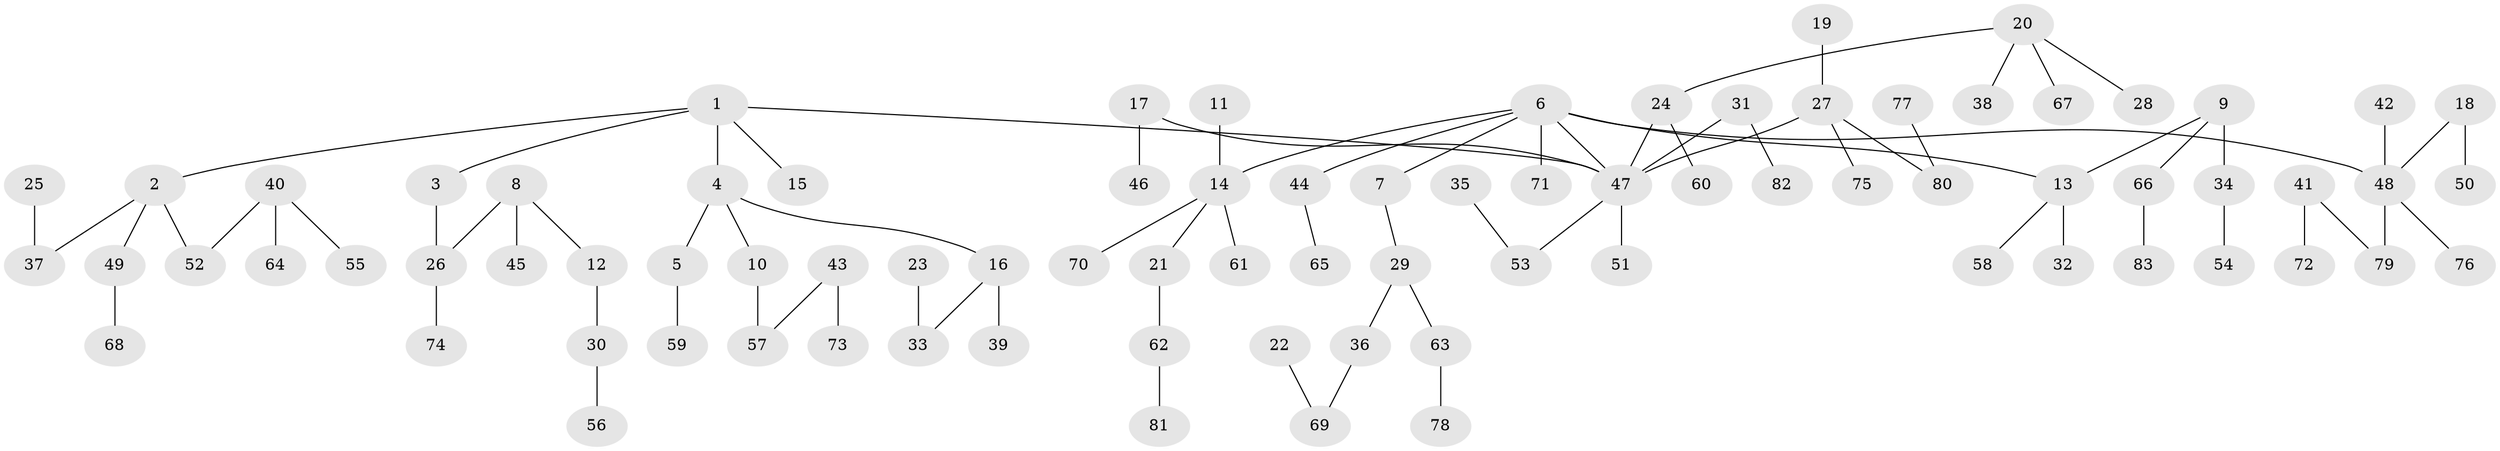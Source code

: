 // original degree distribution, {5: 0.021739130434782608, 4: 0.057971014492753624, 9: 0.007246376811594203, 2: 0.2463768115942029, 7: 0.007246376811594203, 3: 0.15217391304347827, 6: 0.014492753623188406, 1: 0.4927536231884058}
// Generated by graph-tools (version 1.1) at 2025/37/03/04/25 23:37:16]
// undirected, 83 vertices, 82 edges
graph export_dot {
  node [color=gray90,style=filled];
  1;
  2;
  3;
  4;
  5;
  6;
  7;
  8;
  9;
  10;
  11;
  12;
  13;
  14;
  15;
  16;
  17;
  18;
  19;
  20;
  21;
  22;
  23;
  24;
  25;
  26;
  27;
  28;
  29;
  30;
  31;
  32;
  33;
  34;
  35;
  36;
  37;
  38;
  39;
  40;
  41;
  42;
  43;
  44;
  45;
  46;
  47;
  48;
  49;
  50;
  51;
  52;
  53;
  54;
  55;
  56;
  57;
  58;
  59;
  60;
  61;
  62;
  63;
  64;
  65;
  66;
  67;
  68;
  69;
  70;
  71;
  72;
  73;
  74;
  75;
  76;
  77;
  78;
  79;
  80;
  81;
  82;
  83;
  1 -- 2 [weight=1.0];
  1 -- 3 [weight=1.0];
  1 -- 4 [weight=1.0];
  1 -- 15 [weight=1.0];
  1 -- 47 [weight=1.0];
  2 -- 37 [weight=1.0];
  2 -- 49 [weight=1.0];
  2 -- 52 [weight=1.0];
  3 -- 26 [weight=1.0];
  4 -- 5 [weight=1.0];
  4 -- 10 [weight=1.0];
  4 -- 16 [weight=1.0];
  5 -- 59 [weight=1.0];
  6 -- 7 [weight=1.0];
  6 -- 13 [weight=1.0];
  6 -- 14 [weight=1.0];
  6 -- 44 [weight=1.0];
  6 -- 47 [weight=1.0];
  6 -- 48 [weight=1.0];
  6 -- 71 [weight=1.0];
  7 -- 29 [weight=1.0];
  8 -- 12 [weight=1.0];
  8 -- 26 [weight=1.0];
  8 -- 45 [weight=1.0];
  9 -- 13 [weight=1.0];
  9 -- 34 [weight=1.0];
  9 -- 66 [weight=1.0];
  10 -- 57 [weight=1.0];
  11 -- 14 [weight=1.0];
  12 -- 30 [weight=1.0];
  13 -- 32 [weight=1.0];
  13 -- 58 [weight=1.0];
  14 -- 21 [weight=1.0];
  14 -- 61 [weight=1.0];
  14 -- 70 [weight=1.0];
  16 -- 33 [weight=1.0];
  16 -- 39 [weight=1.0];
  17 -- 46 [weight=1.0];
  17 -- 47 [weight=1.0];
  18 -- 48 [weight=1.0];
  18 -- 50 [weight=1.0];
  19 -- 27 [weight=1.0];
  20 -- 24 [weight=1.0];
  20 -- 28 [weight=1.0];
  20 -- 38 [weight=1.0];
  20 -- 67 [weight=1.0];
  21 -- 62 [weight=1.0];
  22 -- 69 [weight=1.0];
  23 -- 33 [weight=1.0];
  24 -- 47 [weight=1.0];
  24 -- 60 [weight=1.0];
  25 -- 37 [weight=1.0];
  26 -- 74 [weight=1.0];
  27 -- 47 [weight=1.0];
  27 -- 75 [weight=1.0];
  27 -- 80 [weight=1.0];
  29 -- 36 [weight=1.0];
  29 -- 63 [weight=1.0];
  30 -- 56 [weight=1.0];
  31 -- 47 [weight=1.0];
  31 -- 82 [weight=1.0];
  34 -- 54 [weight=1.0];
  35 -- 53 [weight=1.0];
  36 -- 69 [weight=1.0];
  40 -- 52 [weight=1.0];
  40 -- 55 [weight=1.0];
  40 -- 64 [weight=1.0];
  41 -- 72 [weight=1.0];
  41 -- 79 [weight=1.0];
  42 -- 48 [weight=1.0];
  43 -- 57 [weight=1.0];
  43 -- 73 [weight=1.0];
  44 -- 65 [weight=1.0];
  47 -- 51 [weight=1.0];
  47 -- 53 [weight=1.0];
  48 -- 76 [weight=1.0];
  48 -- 79 [weight=1.0];
  49 -- 68 [weight=1.0];
  62 -- 81 [weight=1.0];
  63 -- 78 [weight=1.0];
  66 -- 83 [weight=1.0];
  77 -- 80 [weight=1.0];
}
